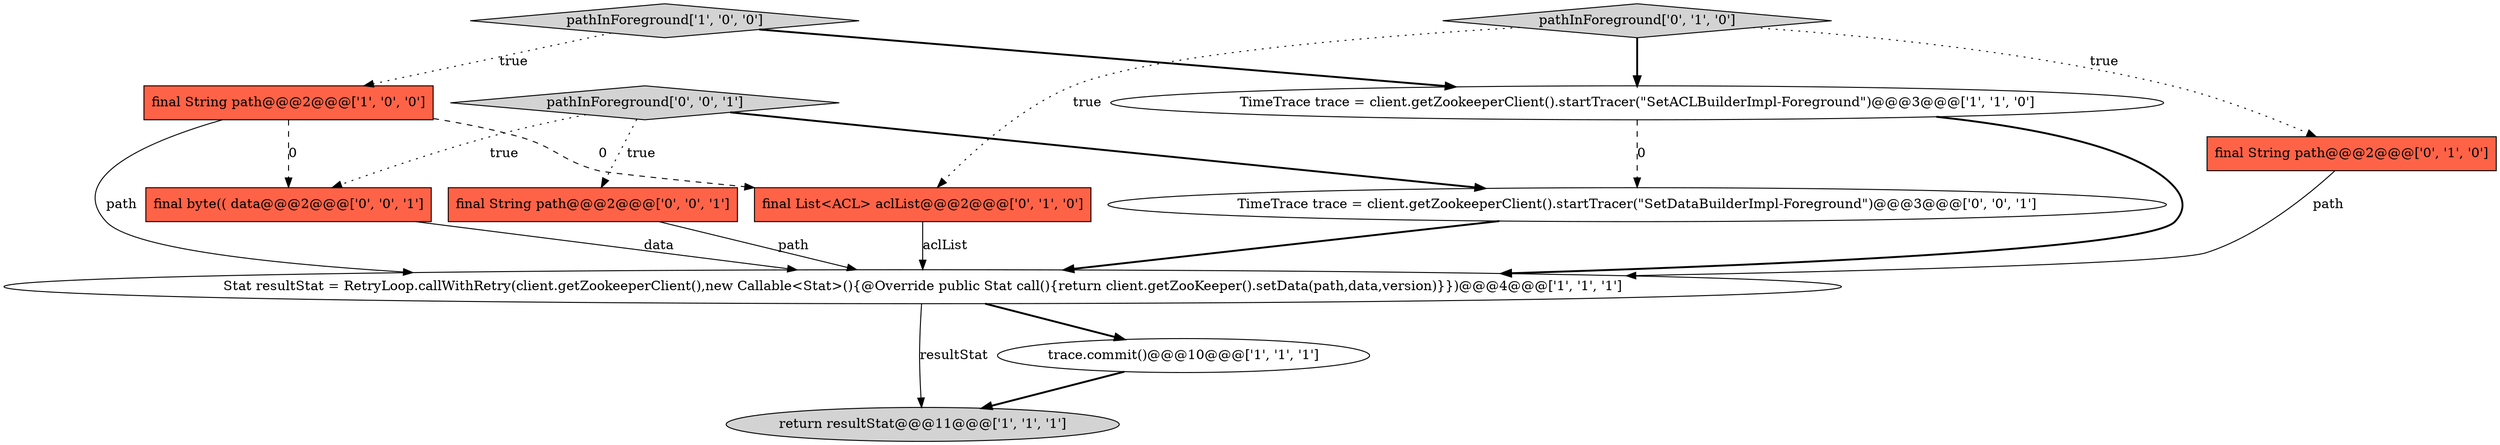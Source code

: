 digraph {
11 [style = filled, label = "TimeTrace trace = client.getZookeeperClient().startTracer(\"SetDataBuilderImpl-Foreground\")@@@3@@@['0', '0', '1']", fillcolor = white, shape = ellipse image = "AAA0AAABBB3BBB"];
12 [style = filled, label = "final byte(( data@@@2@@@['0', '0', '1']", fillcolor = tomato, shape = box image = "AAA0AAABBB3BBB"];
8 [style = filled, label = "pathInForeground['0', '1', '0']", fillcolor = lightgray, shape = diamond image = "AAA0AAABBB2BBB"];
2 [style = filled, label = "TimeTrace trace = client.getZookeeperClient().startTracer(\"SetACLBuilderImpl-Foreground\")@@@3@@@['1', '1', '0']", fillcolor = white, shape = ellipse image = "AAA0AAABBB1BBB"];
9 [style = filled, label = "pathInForeground['0', '0', '1']", fillcolor = lightgray, shape = diamond image = "AAA0AAABBB3BBB"];
6 [style = filled, label = "final String path@@@2@@@['0', '1', '0']", fillcolor = tomato, shape = box image = "AAA0AAABBB2BBB"];
3 [style = filled, label = "Stat resultStat = RetryLoop.callWithRetry(client.getZookeeperClient(),new Callable<Stat>(){@Override public Stat call(){return client.getZooKeeper().setData(path,data,version)}})@@@4@@@['1', '1', '1']", fillcolor = white, shape = ellipse image = "AAA0AAABBB1BBB"];
10 [style = filled, label = "final String path@@@2@@@['0', '0', '1']", fillcolor = tomato, shape = box image = "AAA0AAABBB3BBB"];
1 [style = filled, label = "pathInForeground['1', '0', '0']", fillcolor = lightgray, shape = diamond image = "AAA0AAABBB1BBB"];
5 [style = filled, label = "return resultStat@@@11@@@['1', '1', '1']", fillcolor = lightgray, shape = ellipse image = "AAA0AAABBB1BBB"];
7 [style = filled, label = "final List<ACL> aclList@@@2@@@['0', '1', '0']", fillcolor = tomato, shape = box image = "AAA1AAABBB2BBB"];
4 [style = filled, label = "trace.commit()@@@10@@@['1', '1', '1']", fillcolor = white, shape = ellipse image = "AAA0AAABBB1BBB"];
0 [style = filled, label = "final String path@@@2@@@['1', '0', '0']", fillcolor = tomato, shape = box image = "AAA1AAABBB1BBB"];
10->3 [style = solid, label="path"];
12->3 [style = solid, label="data"];
9->12 [style = dotted, label="true"];
9->11 [style = bold, label=""];
2->3 [style = bold, label=""];
7->3 [style = solid, label="aclList"];
8->7 [style = dotted, label="true"];
0->12 [style = dashed, label="0"];
3->4 [style = bold, label=""];
3->5 [style = solid, label="resultStat"];
6->3 [style = solid, label="path"];
8->6 [style = dotted, label="true"];
8->2 [style = bold, label=""];
11->3 [style = bold, label=""];
2->11 [style = dashed, label="0"];
1->2 [style = bold, label=""];
1->0 [style = dotted, label="true"];
0->3 [style = solid, label="path"];
0->7 [style = dashed, label="0"];
9->10 [style = dotted, label="true"];
4->5 [style = bold, label=""];
}
